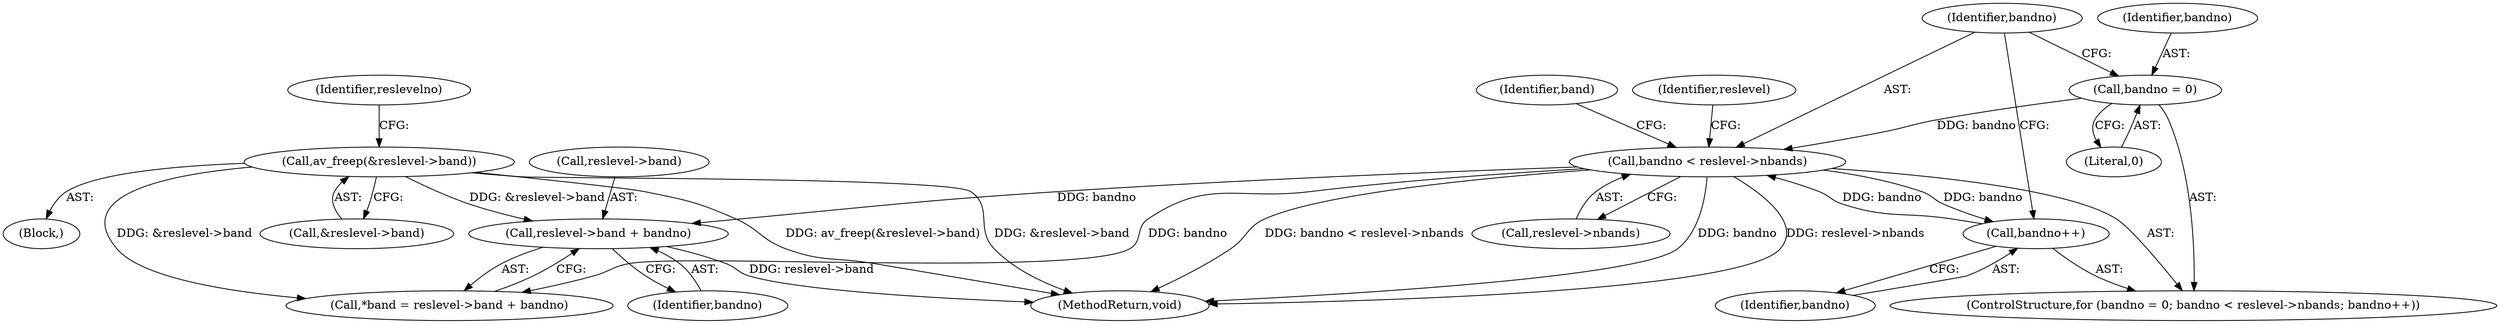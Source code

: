digraph "0_FFmpeg_912ce9dd2080c5837285a471d750fa311e09b555@pointer" {
"1000146" [label="(Call,reslevel->band + bandno)"];
"1000200" [label="(Call,av_freep(&reslevel->band))"];
"1000135" [label="(Call,bandno < reslevel->nbands)"];
"1000140" [label="(Call,bandno++)"];
"1000132" [label="(Call,bandno = 0)"];
"1000144" [label="(Call,*band = reslevel->band + bandno)"];
"1000141" [label="(Identifier,bandno)"];
"1000150" [label="(Identifier,bandno)"];
"1000122" [label="(Block,)"];
"1000137" [label="(Call,reslevel->nbands)"];
"1000134" [label="(Literal,0)"];
"1000121" [label="(Identifier,reslevelno)"];
"1000133" [label="(Identifier,bandno)"];
"1000200" [label="(Call,av_freep(&reslevel->band))"];
"1000225" [label="(MethodReturn,void)"];
"1000201" [label="(Call,&reslevel->band)"];
"1000135" [label="(Call,bandno < reslevel->nbands)"];
"1000145" [label="(Identifier,band)"];
"1000140" [label="(Call,bandno++)"];
"1000147" [label="(Call,reslevel->band)"];
"1000203" [label="(Identifier,reslevel)"];
"1000132" [label="(Call,bandno = 0)"];
"1000136" [label="(Identifier,bandno)"];
"1000146" [label="(Call,reslevel->band + bandno)"];
"1000131" [label="(ControlStructure,for (bandno = 0; bandno < reslevel->nbands; bandno++))"];
"1000146" -> "1000144"  [label="AST: "];
"1000146" -> "1000150"  [label="CFG: "];
"1000147" -> "1000146"  [label="AST: "];
"1000150" -> "1000146"  [label="AST: "];
"1000144" -> "1000146"  [label="CFG: "];
"1000146" -> "1000225"  [label="DDG: reslevel->band"];
"1000200" -> "1000146"  [label="DDG: &reslevel->band"];
"1000135" -> "1000146"  [label="DDG: bandno"];
"1000200" -> "1000122"  [label="AST: "];
"1000200" -> "1000201"  [label="CFG: "];
"1000201" -> "1000200"  [label="AST: "];
"1000121" -> "1000200"  [label="CFG: "];
"1000200" -> "1000225"  [label="DDG: &reslevel->band"];
"1000200" -> "1000225"  [label="DDG: av_freep(&reslevel->band)"];
"1000200" -> "1000144"  [label="DDG: &reslevel->band"];
"1000135" -> "1000131"  [label="AST: "];
"1000135" -> "1000137"  [label="CFG: "];
"1000136" -> "1000135"  [label="AST: "];
"1000137" -> "1000135"  [label="AST: "];
"1000145" -> "1000135"  [label="CFG: "];
"1000203" -> "1000135"  [label="CFG: "];
"1000135" -> "1000225"  [label="DDG: bandno < reslevel->nbands"];
"1000135" -> "1000225"  [label="DDG: bandno"];
"1000135" -> "1000225"  [label="DDG: reslevel->nbands"];
"1000140" -> "1000135"  [label="DDG: bandno"];
"1000132" -> "1000135"  [label="DDG: bandno"];
"1000135" -> "1000140"  [label="DDG: bandno"];
"1000135" -> "1000144"  [label="DDG: bandno"];
"1000140" -> "1000131"  [label="AST: "];
"1000140" -> "1000141"  [label="CFG: "];
"1000141" -> "1000140"  [label="AST: "];
"1000136" -> "1000140"  [label="CFG: "];
"1000132" -> "1000131"  [label="AST: "];
"1000132" -> "1000134"  [label="CFG: "];
"1000133" -> "1000132"  [label="AST: "];
"1000134" -> "1000132"  [label="AST: "];
"1000136" -> "1000132"  [label="CFG: "];
}
